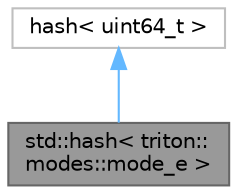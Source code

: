 digraph "std::hash&lt; triton::modes::mode_e &gt;"
{
 // LATEX_PDF_SIZE
  bgcolor="transparent";
  edge [fontname=Helvetica,fontsize=10,labelfontname=Helvetica,labelfontsize=10];
  node [fontname=Helvetica,fontsize=10,shape=box,height=0.2,width=0.4];
  Node1 [label="std::hash\< triton::\lmodes::mode_e \>",height=0.2,width=0.4,color="gray40", fillcolor="grey60", style="filled", fontcolor="black",tooltip="Define the hash function for mode_e to be use in stl containers like unordered_set."];
  Node2 -> Node1 [dir="back",color="steelblue1",style="solid"];
  Node2 [label="hash\< uint64_t \>",height=0.2,width=0.4,color="grey75", fillcolor="white", style="filled",tooltip=" "];
}
